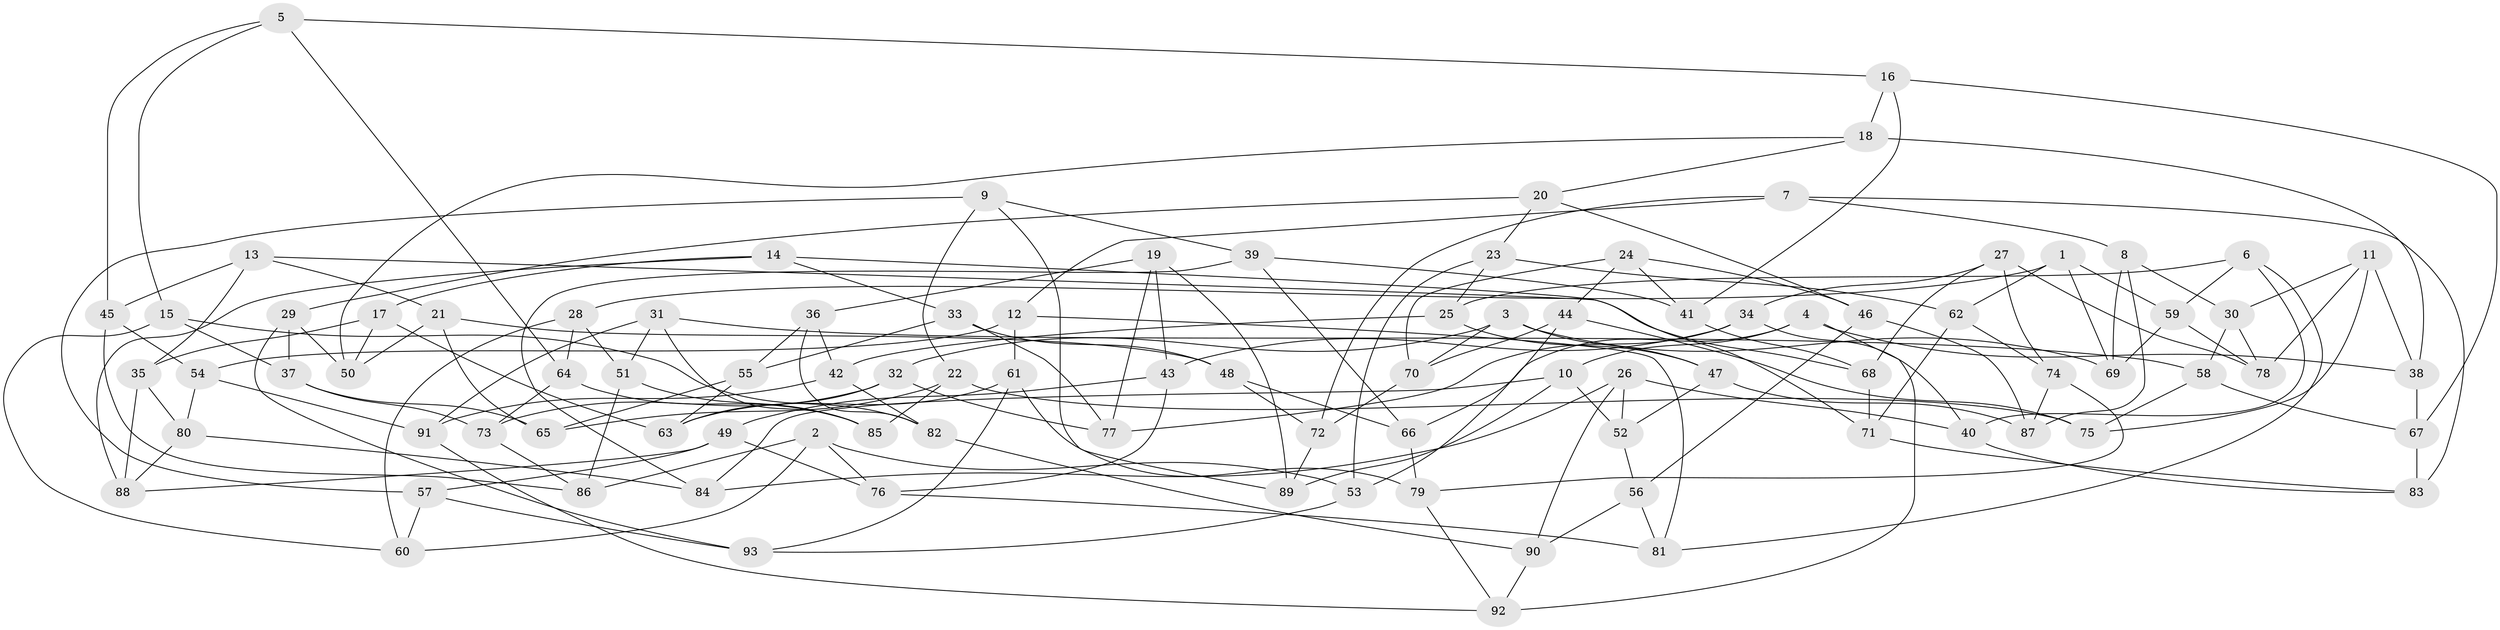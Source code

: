 // coarse degree distribution, {5: 0.2222222222222222, 2: 0.07407407407407407, 4: 0.2222222222222222, 3: 0.2222222222222222, 12: 0.037037037037037035, 7: 0.037037037037037035, 8: 0.037037037037037035, 6: 0.07407407407407407, 13: 0.037037037037037035, 10: 0.037037037037037035}
// Generated by graph-tools (version 1.1) at 2025/04/03/04/25 22:04:09]
// undirected, 93 vertices, 186 edges
graph export_dot {
graph [start="1"]
  node [color=gray90,style=filled];
  1;
  2;
  3;
  4;
  5;
  6;
  7;
  8;
  9;
  10;
  11;
  12;
  13;
  14;
  15;
  16;
  17;
  18;
  19;
  20;
  21;
  22;
  23;
  24;
  25;
  26;
  27;
  28;
  29;
  30;
  31;
  32;
  33;
  34;
  35;
  36;
  37;
  38;
  39;
  40;
  41;
  42;
  43;
  44;
  45;
  46;
  47;
  48;
  49;
  50;
  51;
  52;
  53;
  54;
  55;
  56;
  57;
  58;
  59;
  60;
  61;
  62;
  63;
  64;
  65;
  66;
  67;
  68;
  69;
  70;
  71;
  72;
  73;
  74;
  75;
  76;
  77;
  78;
  79;
  80;
  81;
  82;
  83;
  84;
  85;
  86;
  87;
  88;
  89;
  90;
  91;
  92;
  93;
  1 -- 59;
  1 -- 28;
  1 -- 62;
  1 -- 69;
  2 -- 53;
  2 -- 76;
  2 -- 86;
  2 -- 60;
  3 -- 47;
  3 -- 32;
  3 -- 69;
  3 -- 70;
  4 -- 92;
  4 -- 38;
  4 -- 10;
  4 -- 66;
  5 -- 45;
  5 -- 64;
  5 -- 15;
  5 -- 16;
  6 -- 25;
  6 -- 40;
  6 -- 81;
  6 -- 59;
  7 -- 8;
  7 -- 72;
  7 -- 12;
  7 -- 83;
  8 -- 30;
  8 -- 87;
  8 -- 69;
  9 -- 57;
  9 -- 22;
  9 -- 89;
  9 -- 39;
  10 -- 52;
  10 -- 89;
  10 -- 84;
  11 -- 38;
  11 -- 30;
  11 -- 78;
  11 -- 75;
  12 -- 81;
  12 -- 61;
  12 -- 54;
  13 -- 45;
  13 -- 21;
  13 -- 68;
  13 -- 35;
  14 -- 71;
  14 -- 88;
  14 -- 33;
  14 -- 17;
  15 -- 82;
  15 -- 60;
  15 -- 37;
  16 -- 18;
  16 -- 41;
  16 -- 67;
  17 -- 50;
  17 -- 35;
  17 -- 63;
  18 -- 38;
  18 -- 50;
  18 -- 20;
  19 -- 89;
  19 -- 36;
  19 -- 77;
  19 -- 43;
  20 -- 29;
  20 -- 23;
  20 -- 46;
  21 -- 48;
  21 -- 65;
  21 -- 50;
  22 -- 75;
  22 -- 85;
  22 -- 65;
  23 -- 62;
  23 -- 53;
  23 -- 25;
  24 -- 46;
  24 -- 70;
  24 -- 44;
  24 -- 41;
  25 -- 47;
  25 -- 42;
  26 -- 40;
  26 -- 84;
  26 -- 52;
  26 -- 90;
  27 -- 68;
  27 -- 34;
  27 -- 78;
  27 -- 74;
  28 -- 64;
  28 -- 51;
  28 -- 60;
  29 -- 93;
  29 -- 50;
  29 -- 37;
  30 -- 78;
  30 -- 58;
  31 -- 51;
  31 -- 85;
  31 -- 58;
  31 -- 91;
  32 -- 63;
  32 -- 77;
  32 -- 73;
  33 -- 55;
  33 -- 48;
  33 -- 77;
  34 -- 77;
  34 -- 40;
  34 -- 43;
  35 -- 80;
  35 -- 88;
  36 -- 82;
  36 -- 55;
  36 -- 42;
  37 -- 65;
  37 -- 73;
  38 -- 67;
  39 -- 84;
  39 -- 41;
  39 -- 66;
  40 -- 83;
  41 -- 68;
  42 -- 82;
  42 -- 91;
  43 -- 49;
  43 -- 76;
  44 -- 75;
  44 -- 70;
  44 -- 53;
  45 -- 86;
  45 -- 54;
  46 -- 87;
  46 -- 56;
  47 -- 52;
  47 -- 87;
  48 -- 72;
  48 -- 66;
  49 -- 76;
  49 -- 88;
  49 -- 57;
  51 -- 86;
  51 -- 85;
  52 -- 56;
  53 -- 93;
  54 -- 91;
  54 -- 80;
  55 -- 65;
  55 -- 63;
  56 -- 90;
  56 -- 81;
  57 -- 93;
  57 -- 60;
  58 -- 75;
  58 -- 67;
  59 -- 69;
  59 -- 78;
  61 -- 79;
  61 -- 63;
  61 -- 93;
  62 -- 71;
  62 -- 74;
  64 -- 73;
  64 -- 85;
  66 -- 79;
  67 -- 83;
  68 -- 71;
  70 -- 72;
  71 -- 83;
  72 -- 89;
  73 -- 86;
  74 -- 87;
  74 -- 79;
  76 -- 81;
  79 -- 92;
  80 -- 84;
  80 -- 88;
  82 -- 90;
  90 -- 92;
  91 -- 92;
}
